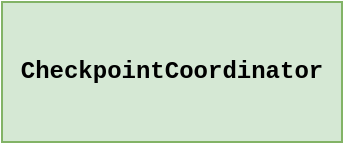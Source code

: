 <mxfile version="15.2.7" type="device"><diagram id="6lWm5g9yD4WMp1-XhWXq" name="第 1 页"><mxGraphModel dx="946" dy="610" grid="1" gridSize="10" guides="1" tooltips="1" connect="1" arrows="1" fold="1" page="1" pageScale="1" pageWidth="827" pageHeight="1169" math="0" shadow="0"><root><mxCell id="0"/><mxCell id="1" parent="0"/><mxCell id="C8qv2xsMi1n80ZOPqupZ-1" value="CheckpointCoordinator" style="rounded=0;whiteSpace=wrap;html=1;fillColor=#d5e8d4;strokeColor=#82b366;fontFamily=Courier New;fontStyle=1" vertex="1" parent="1"><mxGeometry x="240" y="140" width="170" height="70" as="geometry"/></mxCell></root></mxGraphModel></diagram></mxfile>